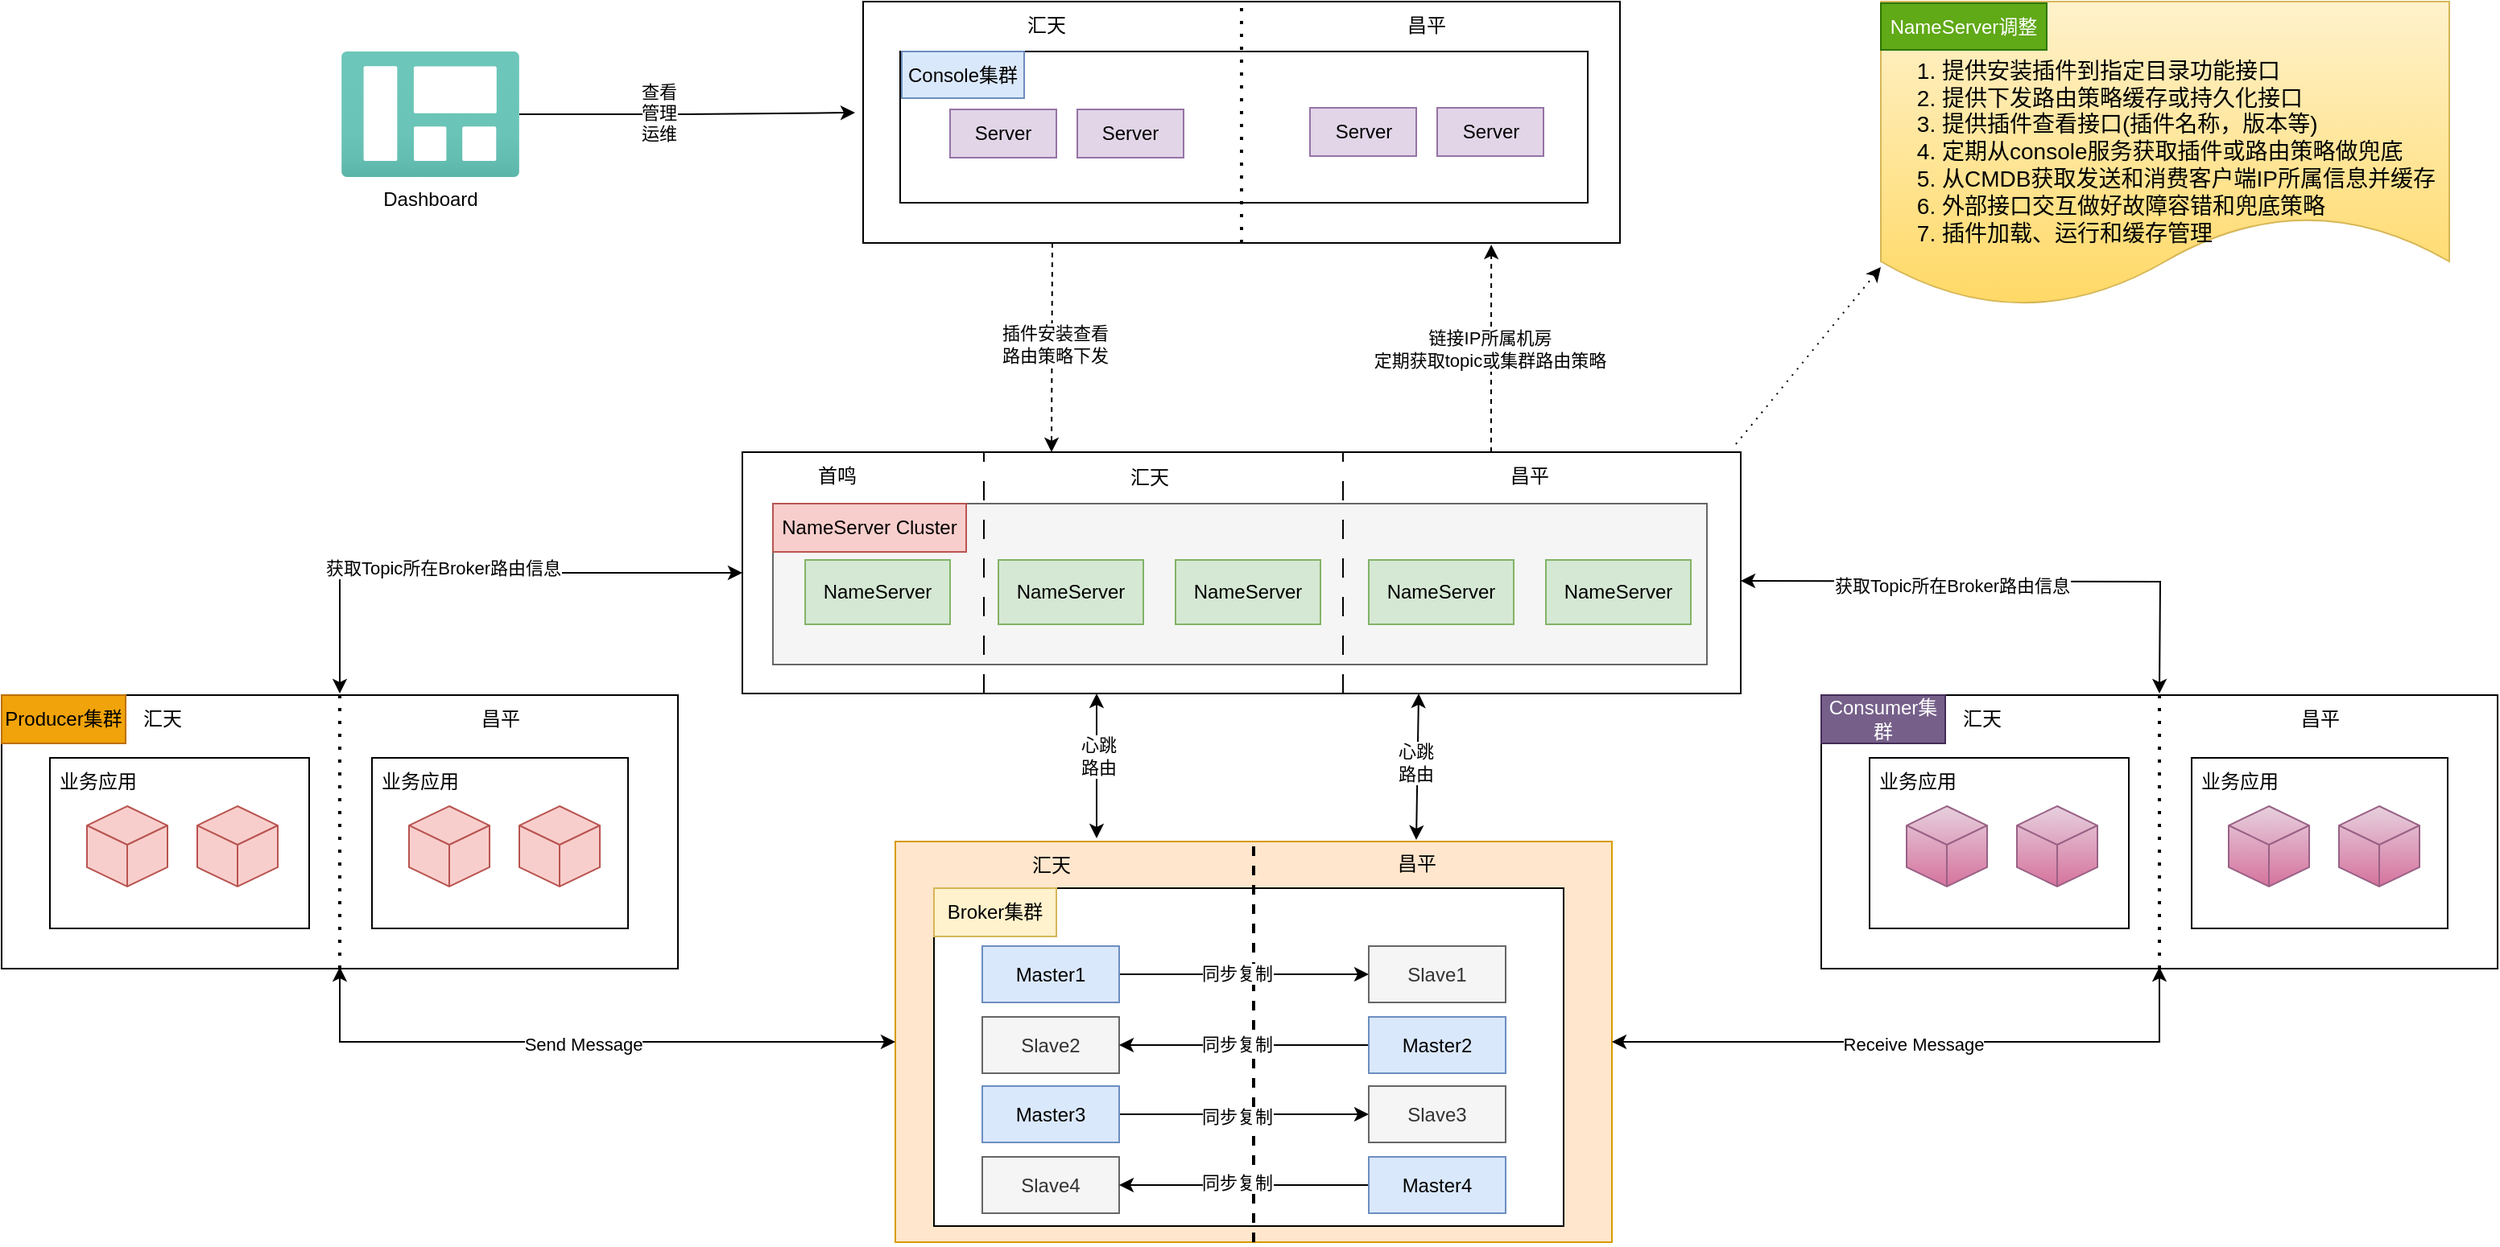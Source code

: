 <mxfile version="24.0.7" type="github">
  <diagram name="第 1 页" id="2XR303NfXYFgoQkDeR8G">
    <mxGraphModel dx="2620" dy="2049" grid="1" gridSize="10" guides="1" tooltips="1" connect="1" arrows="1" fold="1" page="1" pageScale="1" pageWidth="827" pageHeight="1169" math="0" shadow="0">
      <root>
        <mxCell id="0" />
        <mxCell id="1" parent="0" />
        <mxCell id="_uqq0Gr17QkH30L-0Scp-60" value="" style="rounded=0;whiteSpace=wrap;html=1;" parent="1" vertex="1">
          <mxGeometry x="-340" y="211" width="420" height="170" as="geometry" />
        </mxCell>
        <mxCell id="UYfxn2uQiFY9sQeeJO1W-2" value="" style="rounded=0;whiteSpace=wrap;html=1;" parent="1" vertex="1">
          <mxGeometry x="120" y="60" width="620" height="150" as="geometry" />
        </mxCell>
        <mxCell id="UYfxn2uQiFY9sQeeJO1W-11" value="首鸣" style="text;html=1;strokeColor=none;fillColor=none;align=center;verticalAlign=middle;whiteSpace=wrap;rounded=0;" parent="1" vertex="1">
          <mxGeometry x="149" y="60" width="60" height="30" as="geometry" />
        </mxCell>
        <mxCell id="UYfxn2uQiFY9sQeeJO1W-12" value="汇天" style="text;html=1;strokeColor=none;fillColor=none;align=center;verticalAlign=middle;whiteSpace=wrap;rounded=0;" parent="1" vertex="1">
          <mxGeometry x="343" y="61" width="60" height="30" as="geometry" />
        </mxCell>
        <mxCell id="UYfxn2uQiFY9sQeeJO1W-13" value="昌平" style="text;html=1;strokeColor=none;fillColor=none;align=center;verticalAlign=middle;whiteSpace=wrap;rounded=0;" parent="1" vertex="1">
          <mxGeometry x="579" y="60" width="60" height="30" as="geometry" />
        </mxCell>
        <mxCell id="UYfxn2uQiFY9sQeeJO1W-14" value="" style="rounded=0;whiteSpace=wrap;html=1;fillColor=#f5f5f5;fontColor=#333333;strokeColor=#666666;" parent="1" vertex="1">
          <mxGeometry x="139" y="92" width="580" height="100" as="geometry" />
        </mxCell>
        <mxCell id="UYfxn2uQiFY9sQeeJO1W-15" value="NameServer" style="rounded=0;whiteSpace=wrap;html=1;fillColor=#d5e8d4;strokeColor=#82b366;" parent="1" vertex="1">
          <mxGeometry x="159" y="127" width="90" height="40" as="geometry" />
        </mxCell>
        <mxCell id="UYfxn2uQiFY9sQeeJO1W-16" value="NameServer" style="rounded=0;whiteSpace=wrap;html=1;fillColor=#d5e8d4;strokeColor=#82b366;" parent="1" vertex="1">
          <mxGeometry x="279" y="127" width="90" height="40" as="geometry" />
        </mxCell>
        <mxCell id="UYfxn2uQiFY9sQeeJO1W-17" value="NameServer" style="rounded=0;whiteSpace=wrap;html=1;fillColor=#d5e8d4;strokeColor=#82b366;" parent="1" vertex="1">
          <mxGeometry x="509" y="127" width="90" height="40" as="geometry" />
        </mxCell>
        <mxCell id="UYfxn2uQiFY9sQeeJO1W-18" value="NameServer Cluster" style="text;html=1;strokeColor=#b85450;fillColor=#f8cecc;align=center;verticalAlign=middle;whiteSpace=wrap;rounded=0;" parent="1" vertex="1">
          <mxGeometry x="139" y="92" width="120" height="30" as="geometry" />
        </mxCell>
        <mxCell id="UYfxn2uQiFY9sQeeJO1W-19" value="NameServer" style="rounded=0;whiteSpace=wrap;html=1;fillColor=#d5e8d4;strokeColor=#82b366;" parent="1" vertex="1">
          <mxGeometry x="389" y="127" width="90" height="40" as="geometry" />
        </mxCell>
        <mxCell id="UYfxn2uQiFY9sQeeJO1W-20" value="NameServer" style="rounded=0;whiteSpace=wrap;html=1;fillColor=#d5e8d4;strokeColor=#82b366;" parent="1" vertex="1">
          <mxGeometry x="619" y="127" width="90" height="40" as="geometry" />
        </mxCell>
        <mxCell id="UYfxn2uQiFY9sQeeJO1W-24" value="" style="rounded=0;whiteSpace=wrap;html=1;fillColor=#ffe6cc;strokeColor=#d79b00;" parent="1" vertex="1">
          <mxGeometry x="215" y="302" width="445" height="249" as="geometry" />
        </mxCell>
        <mxCell id="UYfxn2uQiFY9sQeeJO1W-9" value="" style="endArrow=none;dashed=1;html=1;rounded=0;dashPattern=12 12;" parent="1" edge="1">
          <mxGeometry width="50" height="50" relative="1" as="geometry">
            <mxPoint x="270" y="210" as="sourcePoint" />
            <mxPoint x="270" y="60" as="targetPoint" />
          </mxGeometry>
        </mxCell>
        <mxCell id="UYfxn2uQiFY9sQeeJO1W-7" value="" style="endArrow=none;dashed=1;html=1;rounded=0;dashPattern=12 12;" parent="1" edge="1">
          <mxGeometry width="50" height="50" relative="1" as="geometry">
            <mxPoint x="493" y="210" as="sourcePoint" />
            <mxPoint x="493" y="60" as="targetPoint" />
          </mxGeometry>
        </mxCell>
        <mxCell id="_uqq0Gr17QkH30L-0Scp-15" value="" style="rounded=0;whiteSpace=wrap;html=1;" parent="1" vertex="1">
          <mxGeometry x="239" y="331" width="391" height="210" as="geometry" />
        </mxCell>
        <mxCell id="_uqq0Gr17QkH30L-0Scp-13" value="" style="endArrow=none;dashed=1;html=1;strokeWidth=2;rounded=0;entryX=0.5;entryY=0;entryDx=0;entryDy=0;exitX=0.5;exitY=1;exitDx=0;exitDy=0;" parent="1" source="UYfxn2uQiFY9sQeeJO1W-24" target="UYfxn2uQiFY9sQeeJO1W-24" edge="1">
          <mxGeometry width="50" height="50" relative="1" as="geometry">
            <mxPoint x="329" y="372" as="sourcePoint" />
            <mxPoint x="369" y="332" as="targetPoint" />
          </mxGeometry>
        </mxCell>
        <mxCell id="UYfxn2uQiFY9sQeeJO1W-31" style="edgeStyle=orthogonalEdgeStyle;rounded=0;orthogonalLoop=1;jettySize=auto;html=1;exitX=1;exitY=0.5;exitDx=0;exitDy=0;entryX=0;entryY=0.5;entryDx=0;entryDy=0;" parent="1" source="UYfxn2uQiFY9sQeeJO1W-27" target="UYfxn2uQiFY9sQeeJO1W-28" edge="1">
          <mxGeometry relative="1" as="geometry" />
        </mxCell>
        <mxCell id="_uqq0Gr17QkH30L-0Scp-97" value="同步复制" style="edgeLabel;html=1;align=center;verticalAlign=middle;resizable=0;points=[];" parent="UYfxn2uQiFY9sQeeJO1W-31" vertex="1" connectable="0">
          <mxGeometry x="-0.061" y="1" relative="1" as="geometry">
            <mxPoint as="offset" />
          </mxGeometry>
        </mxCell>
        <mxCell id="UYfxn2uQiFY9sQeeJO1W-27" value="Master1" style="rounded=0;whiteSpace=wrap;html=1;fillColor=#dae8fc;strokeColor=#6c8ebf;" parent="1" vertex="1">
          <mxGeometry x="269" y="367" width="85" height="35" as="geometry" />
        </mxCell>
        <mxCell id="UYfxn2uQiFY9sQeeJO1W-28" value="Slave1" style="rounded=0;whiteSpace=wrap;html=1;fillColor=#f5f5f5;strokeColor=#666666;fontColor=#333333;" parent="1" vertex="1">
          <mxGeometry x="509" y="367" width="85" height="35" as="geometry" />
        </mxCell>
        <mxCell id="UYfxn2uQiFY9sQeeJO1W-29" value="Slave2" style="rounded=0;whiteSpace=wrap;html=1;fillColor=#f5f5f5;fontColor=#333333;strokeColor=#666666;" parent="1" vertex="1">
          <mxGeometry x="269" y="411" width="85" height="35" as="geometry" />
        </mxCell>
        <mxCell id="UYfxn2uQiFY9sQeeJO1W-32" value="" style="edgeStyle=orthogonalEdgeStyle;rounded=0;orthogonalLoop=1;jettySize=auto;html=1;" parent="1" source="UYfxn2uQiFY9sQeeJO1W-30" target="UYfxn2uQiFY9sQeeJO1W-29" edge="1">
          <mxGeometry relative="1" as="geometry" />
        </mxCell>
        <mxCell id="_uqq0Gr17QkH30L-0Scp-98" value="同步复制" style="edgeLabel;html=1;align=center;verticalAlign=middle;resizable=0;points=[];" parent="UYfxn2uQiFY9sQeeJO1W-32" vertex="1" connectable="0">
          <mxGeometry x="0.061" y="-1" relative="1" as="geometry">
            <mxPoint as="offset" />
          </mxGeometry>
        </mxCell>
        <mxCell id="UYfxn2uQiFY9sQeeJO1W-30" value="Master2" style="rounded=0;whiteSpace=wrap;html=1;fillColor=#dae8fc;strokeColor=#6c8ebf;" parent="1" vertex="1">
          <mxGeometry x="509" y="411" width="85" height="35" as="geometry" />
        </mxCell>
        <mxCell id="UYfxn2uQiFY9sQeeJO1W-34" value="Broker集群" style="text;html=1;strokeColor=#d6b656;fillColor=#fff2cc;align=center;verticalAlign=middle;whiteSpace=wrap;rounded=0;" parent="1" vertex="1">
          <mxGeometry x="239" y="331" width="76" height="30" as="geometry" />
        </mxCell>
        <mxCell id="_uqq0Gr17QkH30L-0Scp-16" value="汇天" style="text;html=1;align=center;verticalAlign=middle;whiteSpace=wrap;rounded=0;" parent="1" vertex="1">
          <mxGeometry x="282" y="302" width="60" height="30" as="geometry" />
        </mxCell>
        <mxCell id="_uqq0Gr17QkH30L-0Scp-17" value="昌平" style="text;html=1;align=center;verticalAlign=middle;whiteSpace=wrap;rounded=0;" parent="1" vertex="1">
          <mxGeometry x="509" y="301" width="60" height="30" as="geometry" />
        </mxCell>
        <mxCell id="_uqq0Gr17QkH30L-0Scp-27" value="" style="rounded=0;whiteSpace=wrap;html=1;" parent="1" vertex="1">
          <mxGeometry x="195" y="-220" width="470" height="150" as="geometry" />
        </mxCell>
        <mxCell id="_uqq0Gr17QkH30L-0Scp-28" value="" style="endArrow=none;dashed=1;html=1;dashPattern=1 3;strokeWidth=2;rounded=0;" parent="1" source="_uqq0Gr17QkH30L-0Scp-27" edge="1">
          <mxGeometry width="50" height="50" relative="1" as="geometry">
            <mxPoint x="385" y="-170" as="sourcePoint" />
            <mxPoint x="435" y="-220" as="targetPoint" />
          </mxGeometry>
        </mxCell>
        <mxCell id="_uqq0Gr17QkH30L-0Scp-29" value="汇天" style="text;html=1;align=center;verticalAlign=middle;whiteSpace=wrap;rounded=0;" parent="1" vertex="1">
          <mxGeometry x="279" y="-220" width="60" height="30" as="geometry" />
        </mxCell>
        <mxCell id="_uqq0Gr17QkH30L-0Scp-30" value="昌平" style="text;html=1;align=center;verticalAlign=middle;whiteSpace=wrap;rounded=0;" parent="1" vertex="1">
          <mxGeometry x="515" y="-220" width="60" height="30" as="geometry" />
        </mxCell>
        <mxCell id="_uqq0Gr17QkH30L-0Scp-31" value="" style="rounded=0;whiteSpace=wrap;html=1;" parent="1" vertex="1">
          <mxGeometry x="218" y="-189" width="427" height="94" as="geometry" />
        </mxCell>
        <mxCell id="_uqq0Gr17QkH30L-0Scp-32" value="" style="endArrow=none;dashed=1;html=1;dashPattern=1 3;strokeWidth=2;rounded=0;exitX=0.5;exitY=1;exitDx=0;exitDy=0;entryX=0.5;entryY=0;entryDx=0;entryDy=0;" parent="1" source="_uqq0Gr17QkH30L-0Scp-27" target="_uqq0Gr17QkH30L-0Scp-27" edge="1">
          <mxGeometry width="50" height="50" relative="1" as="geometry">
            <mxPoint x="375" y="-160" as="sourcePoint" />
            <mxPoint x="425" y="-210" as="targetPoint" />
          </mxGeometry>
        </mxCell>
        <mxCell id="_uqq0Gr17QkH30L-0Scp-33" value="Console集群" style="rounded=0;whiteSpace=wrap;html=1;fillColor=#dae8fc;strokeColor=#6c8ebf;" parent="1" vertex="1">
          <mxGeometry x="219" y="-189" width="76" height="29" as="geometry" />
        </mxCell>
        <mxCell id="_uqq0Gr17QkH30L-0Scp-34" value="Server" style="rounded=0;whiteSpace=wrap;html=1;fillColor=#e1d5e7;strokeColor=#9673a6;" parent="1" vertex="1">
          <mxGeometry x="249" y="-153" width="66" height="30" as="geometry" />
        </mxCell>
        <mxCell id="_uqq0Gr17QkH30L-0Scp-35" value="Server" style="rounded=0;whiteSpace=wrap;html=1;fillColor=#e1d5e7;strokeColor=#9673a6;" parent="1" vertex="1">
          <mxGeometry x="328" y="-153" width="66" height="30" as="geometry" />
        </mxCell>
        <mxCell id="_uqq0Gr17QkH30L-0Scp-36" value="Server" style="rounded=0;whiteSpace=wrap;html=1;fillColor=#e1d5e7;strokeColor=#9673a6;" parent="1" vertex="1">
          <mxGeometry x="472.5" y="-154" width="66" height="30" as="geometry" />
        </mxCell>
        <mxCell id="_uqq0Gr17QkH30L-0Scp-37" value="Server" style="rounded=0;whiteSpace=wrap;html=1;fillColor=#e1d5e7;strokeColor=#9673a6;" parent="1" vertex="1">
          <mxGeometry x="551.5" y="-154" width="66" height="30" as="geometry" />
        </mxCell>
        <mxCell id="_uqq0Gr17QkH30L-0Scp-38" style="edgeStyle=orthogonalEdgeStyle;rounded=0;orthogonalLoop=1;jettySize=auto;html=1;exitX=0.25;exitY=1;exitDx=0;exitDy=0;dashed=1;" parent="1" source="_uqq0Gr17QkH30L-0Scp-27" edge="1">
          <mxGeometry relative="1" as="geometry">
            <mxPoint x="312" y="60" as="targetPoint" />
          </mxGeometry>
        </mxCell>
        <mxCell id="_uqq0Gr17QkH30L-0Scp-41" value="插件安装查看&lt;br&gt;路由策略下发" style="edgeLabel;html=1;align=center;verticalAlign=middle;resizable=0;points=[];" parent="_uqq0Gr17QkH30L-0Scp-38" vertex="1" connectable="0">
          <mxGeometry x="-0.218" y="1" relative="1" as="geometry">
            <mxPoint y="12" as="offset" />
          </mxGeometry>
        </mxCell>
        <mxCell id="_uqq0Gr17QkH30L-0Scp-43" style="edgeStyle=orthogonalEdgeStyle;rounded=0;orthogonalLoop=1;jettySize=auto;html=1;exitX=0.75;exitY=0;exitDx=0;exitDy=0;entryX=0.83;entryY=1.007;entryDx=0;entryDy=0;entryPerimeter=0;dashed=1;" parent="1" source="UYfxn2uQiFY9sQeeJO1W-2" target="_uqq0Gr17QkH30L-0Scp-27" edge="1">
          <mxGeometry relative="1" as="geometry" />
        </mxCell>
        <mxCell id="_uqq0Gr17QkH30L-0Scp-44" value="链接IP所属机房&lt;br&gt;定期获取topic或集群路由策略" style="edgeLabel;html=1;align=center;verticalAlign=middle;resizable=0;points=[];" parent="_uqq0Gr17QkH30L-0Scp-43" vertex="1" connectable="0">
          <mxGeometry x="-0.024" y="1" relative="1" as="geometry">
            <mxPoint y="-1" as="offset" />
          </mxGeometry>
        </mxCell>
        <mxCell id="_uqq0Gr17QkH30L-0Scp-45" value="" style="endArrow=classic;startArrow=classic;html=1;rounded=0;" parent="1" edge="1">
          <mxGeometry width="50" height="50" relative="1" as="geometry">
            <mxPoint x="340" y="300" as="sourcePoint" />
            <mxPoint x="340" y="210" as="targetPoint" />
          </mxGeometry>
        </mxCell>
        <mxCell id="_uqq0Gr17QkH30L-0Scp-50" value="心跳&lt;br&gt;路由" style="edgeLabel;html=1;align=center;verticalAlign=middle;resizable=0;points=[];" parent="_uqq0Gr17QkH30L-0Scp-45" vertex="1" connectable="0">
          <mxGeometry x="0.15" y="-3" relative="1" as="geometry">
            <mxPoint x="-2" as="offset" />
          </mxGeometry>
        </mxCell>
        <mxCell id="_uqq0Gr17QkH30L-0Scp-48" value="" style="endArrow=classic;startArrow=classic;html=1;rounded=0;" parent="1" edge="1">
          <mxGeometry width="50" height="50" relative="1" as="geometry">
            <mxPoint x="538.5" y="301" as="sourcePoint" />
            <mxPoint x="540" y="210" as="targetPoint" />
          </mxGeometry>
        </mxCell>
        <mxCell id="_uqq0Gr17QkH30L-0Scp-51" value="心跳&lt;br&gt;路由" style="edgeLabel;html=1;align=center;verticalAlign=middle;resizable=0;points=[];" parent="_uqq0Gr17QkH30L-0Scp-48" vertex="1" connectable="0">
          <mxGeometry x="0.077" y="-1" relative="1" as="geometry">
            <mxPoint x="-3" y="1" as="offset" />
          </mxGeometry>
        </mxCell>
        <mxCell id="_uqq0Gr17QkH30L-0Scp-52" value="" style="rounded=0;whiteSpace=wrap;html=1;" parent="1" vertex="1">
          <mxGeometry x="-310" y="250" width="161" height="106" as="geometry" />
        </mxCell>
        <mxCell id="_uqq0Gr17QkH30L-0Scp-53" value="" style="html=1;shape=mxgraph.basic.isocube;isoAngle=15;fillColor=#f8cecc;strokeColor=#b85450;" parent="1" vertex="1">
          <mxGeometry x="-218.5" y="280" width="50" height="50" as="geometry" />
        </mxCell>
        <mxCell id="_uqq0Gr17QkH30L-0Scp-54" value="" style="html=1;shape=mxgraph.basic.isocube;isoAngle=15;fillColor=#f8cecc;strokeColor=#b85450;" parent="1" vertex="1">
          <mxGeometry x="-287" y="280" width="50" height="50" as="geometry" />
        </mxCell>
        <mxCell id="_uqq0Gr17QkH30L-0Scp-55" value="" style="rounded=0;whiteSpace=wrap;html=1;" parent="1" vertex="1">
          <mxGeometry x="-110" y="250" width="159" height="106" as="geometry" />
        </mxCell>
        <mxCell id="_uqq0Gr17QkH30L-0Scp-56" value="" style="html=1;shape=mxgraph.basic.isocube;isoAngle=15;fillColor=#f8cecc;strokeColor=#b85450;" parent="1" vertex="1">
          <mxGeometry x="-18.5" y="280" width="50" height="50" as="geometry" />
        </mxCell>
        <mxCell id="_uqq0Gr17QkH30L-0Scp-57" value="" style="html=1;shape=mxgraph.basic.isocube;isoAngle=15;fillColor=#f8cecc;strokeColor=#b85450;" parent="1" vertex="1">
          <mxGeometry x="-87" y="280" width="50" height="50" as="geometry" />
        </mxCell>
        <mxCell id="_uqq0Gr17QkH30L-0Scp-58" value="业务应用" style="text;html=1;strokeColor=none;fillColor=none;align=center;verticalAlign=middle;whiteSpace=wrap;rounded=0;" parent="1" vertex="1">
          <mxGeometry x="-310" y="250" width="60" height="30" as="geometry" />
        </mxCell>
        <mxCell id="_uqq0Gr17QkH30L-0Scp-59" value="业务应用" style="text;html=1;strokeColor=none;fillColor=none;align=center;verticalAlign=middle;whiteSpace=wrap;rounded=0;" parent="1" vertex="1">
          <mxGeometry x="-110" y="250" width="60" height="30" as="geometry" />
        </mxCell>
        <mxCell id="_uqq0Gr17QkH30L-0Scp-61" style="edgeStyle=orthogonalEdgeStyle;rounded=0;orthogonalLoop=1;jettySize=auto;html=1;exitX=1;exitY=0.5;exitDx=0;exitDy=0;entryX=0;entryY=0.5;entryDx=0;entryDy=0;" parent="1" source="_uqq0Gr17QkH30L-0Scp-62" target="_uqq0Gr17QkH30L-0Scp-63" edge="1">
          <mxGeometry relative="1" as="geometry" />
        </mxCell>
        <mxCell id="_uqq0Gr17QkH30L-0Scp-99" value="同步复制" style="edgeLabel;html=1;align=center;verticalAlign=middle;resizable=0;points=[];" parent="_uqq0Gr17QkH30L-0Scp-61" vertex="1" connectable="0">
          <mxGeometry x="-0.093" y="-1" relative="1" as="geometry">
            <mxPoint x="2" as="offset" />
          </mxGeometry>
        </mxCell>
        <mxCell id="_uqq0Gr17QkH30L-0Scp-62" value="Master3" style="rounded=0;whiteSpace=wrap;html=1;fillColor=#dae8fc;strokeColor=#6c8ebf;" parent="1" vertex="1">
          <mxGeometry x="269" y="454" width="85" height="35" as="geometry" />
        </mxCell>
        <mxCell id="_uqq0Gr17QkH30L-0Scp-63" value="Slave3" style="rounded=0;whiteSpace=wrap;html=1;fillColor=#f5f5f5;strokeColor=#666666;fontColor=#333333;" parent="1" vertex="1">
          <mxGeometry x="509" y="454" width="85" height="35" as="geometry" />
        </mxCell>
        <mxCell id="_uqq0Gr17QkH30L-0Scp-64" value="Slave4" style="rounded=0;whiteSpace=wrap;html=1;fillColor=#f5f5f5;fontColor=#333333;strokeColor=#666666;" parent="1" vertex="1">
          <mxGeometry x="269" y="498" width="85" height="35" as="geometry" />
        </mxCell>
        <mxCell id="_uqq0Gr17QkH30L-0Scp-65" value="" style="edgeStyle=orthogonalEdgeStyle;rounded=0;orthogonalLoop=1;jettySize=auto;html=1;" parent="1" source="_uqq0Gr17QkH30L-0Scp-66" target="_uqq0Gr17QkH30L-0Scp-64" edge="1">
          <mxGeometry relative="1" as="geometry" />
        </mxCell>
        <mxCell id="_uqq0Gr17QkH30L-0Scp-100" value="同步复制" style="edgeLabel;html=1;align=center;verticalAlign=middle;resizable=0;points=[];" parent="_uqq0Gr17QkH30L-0Scp-65" vertex="1" connectable="0">
          <mxGeometry x="0.061" y="-2" relative="1" as="geometry">
            <mxPoint as="offset" />
          </mxGeometry>
        </mxCell>
        <mxCell id="_uqq0Gr17QkH30L-0Scp-66" value="Master4" style="rounded=0;whiteSpace=wrap;html=1;fillColor=#dae8fc;strokeColor=#6c8ebf;" parent="1" vertex="1">
          <mxGeometry x="509" y="498" width="85" height="35" as="geometry" />
        </mxCell>
        <mxCell id="_uqq0Gr17QkH30L-0Scp-67" value="" style="endArrow=none;dashed=1;html=1;dashPattern=1 3;strokeWidth=2;rounded=0;exitX=0.5;exitY=1;exitDx=0;exitDy=0;entryX=0.5;entryY=0;entryDx=0;entryDy=0;" parent="1" source="_uqq0Gr17QkH30L-0Scp-60" target="_uqq0Gr17QkH30L-0Scp-60" edge="1">
          <mxGeometry width="50" height="50" relative="1" as="geometry">
            <mxPoint x="-180" y="271" as="sourcePoint" />
            <mxPoint x="-130" y="221" as="targetPoint" />
          </mxGeometry>
        </mxCell>
        <mxCell id="_uqq0Gr17QkH30L-0Scp-68" value="汇天" style="text;html=1;align=center;verticalAlign=middle;whiteSpace=wrap;rounded=0;" parent="1" vertex="1">
          <mxGeometry x="-270" y="211" width="60" height="30" as="geometry" />
        </mxCell>
        <mxCell id="_uqq0Gr17QkH30L-0Scp-69" value="昌平" style="text;html=1;align=center;verticalAlign=middle;whiteSpace=wrap;rounded=0;" parent="1" vertex="1">
          <mxGeometry x="-60.5" y="211" width="60" height="30" as="geometry" />
        </mxCell>
        <mxCell id="_uqq0Gr17QkH30L-0Scp-71" value="Producer集群" style="text;html=1;align=center;verticalAlign=middle;whiteSpace=wrap;rounded=0;fillColor=#f0a30a;strokeColor=#BD7000;fontColor=#000000;" parent="1" vertex="1">
          <mxGeometry x="-340" y="211" width="77" height="30" as="geometry" />
        </mxCell>
        <mxCell id="_uqq0Gr17QkH30L-0Scp-72" value="" style="endArrow=classic;startArrow=classic;html=1;rounded=0;entryX=0;entryY=0.5;entryDx=0;entryDy=0;edgeStyle=orthogonalEdgeStyle;" parent="1" target="UYfxn2uQiFY9sQeeJO1W-2" edge="1">
          <mxGeometry width="50" height="50" relative="1" as="geometry">
            <mxPoint x="-130" y="210" as="sourcePoint" />
            <mxPoint x="-80" y="180" as="targetPoint" />
            <Array as="points">
              <mxPoint x="-130" y="135" />
            </Array>
          </mxGeometry>
        </mxCell>
        <mxCell id="_uqq0Gr17QkH30L-0Scp-76" value="获取Topic所在Broker路由信息" style="edgeLabel;html=1;align=center;verticalAlign=middle;resizable=0;points=[];" parent="_uqq0Gr17QkH30L-0Scp-72" vertex="1" connectable="0">
          <mxGeometry x="-0.145" y="3" relative="1" as="geometry">
            <mxPoint as="offset" />
          </mxGeometry>
        </mxCell>
        <mxCell id="_uqq0Gr17QkH30L-0Scp-74" value="" style="endArrow=classic;startArrow=classic;html=1;rounded=0;exitX=0;exitY=0.5;exitDx=0;exitDy=0;edgeStyle=orthogonalEdgeStyle;" parent="1" source="UYfxn2uQiFY9sQeeJO1W-24" edge="1">
          <mxGeometry width="50" height="50" relative="1" as="geometry">
            <mxPoint x="-180" y="430" as="sourcePoint" />
            <mxPoint x="-130" y="380" as="targetPoint" />
            <Array as="points">
              <mxPoint x="-130" y="427" />
            </Array>
          </mxGeometry>
        </mxCell>
        <mxCell id="_uqq0Gr17QkH30L-0Scp-75" value="Send Message" style="edgeLabel;html=1;align=center;verticalAlign=middle;resizable=0;points=[];" parent="_uqq0Gr17QkH30L-0Scp-74" vertex="1" connectable="0">
          <mxGeometry x="-0.009" y="1" relative="1" as="geometry">
            <mxPoint as="offset" />
          </mxGeometry>
        </mxCell>
        <mxCell id="_uqq0Gr17QkH30L-0Scp-77" value="" style="rounded=0;whiteSpace=wrap;html=1;" parent="1" vertex="1">
          <mxGeometry x="790" y="211" width="420" height="170" as="geometry" />
        </mxCell>
        <mxCell id="_uqq0Gr17QkH30L-0Scp-78" value="" style="rounded=0;whiteSpace=wrap;html=1;" parent="1" vertex="1">
          <mxGeometry x="820" y="250" width="161" height="106" as="geometry" />
        </mxCell>
        <mxCell id="_uqq0Gr17QkH30L-0Scp-79" value="" style="html=1;shape=mxgraph.basic.isocube;isoAngle=15;fillColor=#e6d0de;strokeColor=#996185;gradientColor=#d5739d;" parent="1" vertex="1">
          <mxGeometry x="911.5" y="280" width="50" height="50" as="geometry" />
        </mxCell>
        <mxCell id="_uqq0Gr17QkH30L-0Scp-80" value="" style="html=1;shape=mxgraph.basic.isocube;isoAngle=15;fillColor=#e6d0de;strokeColor=#996185;gradientColor=#d5739d;" parent="1" vertex="1">
          <mxGeometry x="843" y="280" width="50" height="50" as="geometry" />
        </mxCell>
        <mxCell id="_uqq0Gr17QkH30L-0Scp-81" value="" style="rounded=0;whiteSpace=wrap;html=1;" parent="1" vertex="1">
          <mxGeometry x="1020" y="250" width="159" height="106" as="geometry" />
        </mxCell>
        <mxCell id="_uqq0Gr17QkH30L-0Scp-82" value="" style="html=1;shape=mxgraph.basic.isocube;isoAngle=15;fillColor=#e6d0de;strokeColor=#996185;gradientColor=#d5739d;" parent="1" vertex="1">
          <mxGeometry x="1111.5" y="280" width="50" height="50" as="geometry" />
        </mxCell>
        <mxCell id="_uqq0Gr17QkH30L-0Scp-83" value="" style="html=1;shape=mxgraph.basic.isocube;isoAngle=15;fillColor=#e6d0de;strokeColor=#996185;gradientColor=#d5739d;" parent="1" vertex="1">
          <mxGeometry x="1043" y="280" width="50" height="50" as="geometry" />
        </mxCell>
        <mxCell id="_uqq0Gr17QkH30L-0Scp-84" value="业务应用" style="text;html=1;strokeColor=none;fillColor=none;align=center;verticalAlign=middle;whiteSpace=wrap;rounded=0;" parent="1" vertex="1">
          <mxGeometry x="820" y="250" width="60" height="30" as="geometry" />
        </mxCell>
        <mxCell id="_uqq0Gr17QkH30L-0Scp-85" value="业务应用" style="text;html=1;strokeColor=none;fillColor=none;align=center;verticalAlign=middle;whiteSpace=wrap;rounded=0;" parent="1" vertex="1">
          <mxGeometry x="1020" y="250" width="60" height="30" as="geometry" />
        </mxCell>
        <mxCell id="_uqq0Gr17QkH30L-0Scp-86" value="" style="endArrow=none;dashed=1;html=1;dashPattern=1 3;strokeWidth=2;rounded=0;exitX=0.5;exitY=1;exitDx=0;exitDy=0;entryX=0.5;entryY=0;entryDx=0;entryDy=0;" parent="1" source="_uqq0Gr17QkH30L-0Scp-77" target="_uqq0Gr17QkH30L-0Scp-77" edge="1">
          <mxGeometry width="50" height="50" relative="1" as="geometry">
            <mxPoint x="950" y="271" as="sourcePoint" />
            <mxPoint x="1000" y="221" as="targetPoint" />
          </mxGeometry>
        </mxCell>
        <mxCell id="_uqq0Gr17QkH30L-0Scp-87" value="汇天" style="text;html=1;align=center;verticalAlign=middle;whiteSpace=wrap;rounded=0;" parent="1" vertex="1">
          <mxGeometry x="860" y="211" width="60" height="30" as="geometry" />
        </mxCell>
        <mxCell id="_uqq0Gr17QkH30L-0Scp-88" value="昌平" style="text;html=1;align=center;verticalAlign=middle;whiteSpace=wrap;rounded=0;" parent="1" vertex="1">
          <mxGeometry x="1069.5" y="211" width="60" height="30" as="geometry" />
        </mxCell>
        <mxCell id="_uqq0Gr17QkH30L-0Scp-89" value="Consumer集群" style="text;html=1;align=center;verticalAlign=middle;whiteSpace=wrap;rounded=0;fillColor=#76608a;strokeColor=#432D57;fontColor=#ffffff;" parent="1" vertex="1">
          <mxGeometry x="790" y="211" width="77" height="30" as="geometry" />
        </mxCell>
        <mxCell id="_uqq0Gr17QkH30L-0Scp-91" value="" style="endArrow=classic;startArrow=classic;html=1;rounded=0;edgeStyle=orthogonalEdgeStyle;" parent="1" edge="1">
          <mxGeometry width="50" height="50" relative="1" as="geometry">
            <mxPoint x="740" y="140" as="sourcePoint" />
            <mxPoint x="1000" y="210" as="targetPoint" />
          </mxGeometry>
        </mxCell>
        <mxCell id="_uqq0Gr17QkH30L-0Scp-93" value="获取Topic所在Broker路由信息" style="edgeLabel;html=1;align=center;verticalAlign=middle;resizable=0;points=[];" parent="_uqq0Gr17QkH30L-0Scp-91" vertex="1" connectable="0">
          <mxGeometry x="-0.21" y="-2" relative="1" as="geometry">
            <mxPoint as="offset" />
          </mxGeometry>
        </mxCell>
        <mxCell id="_uqq0Gr17QkH30L-0Scp-94" value="" style="endArrow=classic;startArrow=classic;html=1;rounded=0;exitX=1;exitY=0.5;exitDx=0;exitDy=0;edgeStyle=orthogonalEdgeStyle;" parent="1" source="UYfxn2uQiFY9sQeeJO1W-24" edge="1">
          <mxGeometry width="50" height="50" relative="1" as="geometry">
            <mxPoint x="950" y="430" as="sourcePoint" />
            <mxPoint x="1000" y="380" as="targetPoint" />
            <Array as="points">
              <mxPoint x="1000" y="427" />
            </Array>
          </mxGeometry>
        </mxCell>
        <mxCell id="_uqq0Gr17QkH30L-0Scp-95" value="Receive Message" style="edgeLabel;html=1;align=center;verticalAlign=middle;resizable=0;points=[];" parent="_uqq0Gr17QkH30L-0Scp-94" vertex="1" connectable="0">
          <mxGeometry x="-0.036" y="-1" relative="1" as="geometry">
            <mxPoint as="offset" />
          </mxGeometry>
        </mxCell>
        <mxCell id="_uqq0Gr17QkH30L-0Scp-104" style="edgeStyle=orthogonalEdgeStyle;rounded=0;orthogonalLoop=1;jettySize=auto;html=1;" parent="1" source="_uqq0Gr17QkH30L-0Scp-103" edge="1">
          <mxGeometry relative="1" as="geometry">
            <mxPoint x="190.0" y="-151" as="targetPoint" />
          </mxGeometry>
        </mxCell>
        <mxCell id="_uqq0Gr17QkH30L-0Scp-107" value="查看&lt;br&gt;管理&lt;br&gt;运维" style="edgeLabel;html=1;align=center;verticalAlign=middle;resizable=0;points=[];" parent="_uqq0Gr17QkH30L-0Scp-104" vertex="1" connectable="0">
          <mxGeometry x="-0.172" y="1" relative="1" as="geometry">
            <mxPoint as="offset" />
          </mxGeometry>
        </mxCell>
        <mxCell id="_uqq0Gr17QkH30L-0Scp-103" value="Dashboard" style="image;aspect=fixed;html=1;points=[];align=center;fontSize=12;image=img/lib/azure2/general/Dashboard.svg;" parent="1" vertex="1">
          <mxGeometry x="-129" y="-189" width="110.5" height="78" as="geometry" />
        </mxCell>
        <mxCell id="_uqq0Gr17QkH30L-0Scp-108" value="&lt;div&gt;&lt;br&gt;&lt;/div&gt;" style="shape=document;whiteSpace=wrap;html=1;boundedLbl=1;align=left;fillColor=#fff2cc;strokeColor=#d6b656;gradientColor=#ffd966;" parent="1" vertex="1">
          <mxGeometry x="827" y="-220" width="353" height="190" as="geometry" />
        </mxCell>
        <mxCell id="_uqq0Gr17QkH30L-0Scp-109" value="" style="endArrow=classic;html=1;rounded=0;dashed=1;dashPattern=1 4;" parent="1" edge="1">
          <mxGeometry width="50" height="50" relative="1" as="geometry">
            <mxPoint x="737" y="55" as="sourcePoint" />
            <mxPoint x="827" y="-55" as="targetPoint" />
          </mxGeometry>
        </mxCell>
        <mxCell id="_uqq0Gr17QkH30L-0Scp-110" value="NameServer调整" style="text;html=1;align=center;verticalAlign=middle;whiteSpace=wrap;rounded=0;fillColor=#60a917;fontColor=#ffffff;strokeColor=#2D7600;" parent="1" vertex="1">
          <mxGeometry x="827" y="-219" width="103" height="29" as="geometry" />
        </mxCell>
        <mxCell id="_uqq0Gr17QkH30L-0Scp-111" value="&lt;h1 style=&quot;margin-top: 0px;&quot;&gt;&lt;br&gt;&lt;/h1&gt;" style="text;html=1;whiteSpace=wrap;overflow=hidden;rounded=0;" parent="1" vertex="1">
          <mxGeometry x="843" y="-175" width="180" height="120" as="geometry" />
        </mxCell>
        <mxCell id="_uqq0Gr17QkH30L-0Scp-112" value="&lt;ol style=&quot;font-size: 14px;&quot;&gt;&lt;li&gt;提供安装插件到指定目录功能接口&lt;/li&gt;&lt;li&gt;提供下发路由策略缓存或持久化接口&lt;/li&gt;&lt;li&gt;提供插件查看接口(插件名称，版本等)&lt;/li&gt;&lt;li&gt;定期从console服务获取插件或路由策略做兜底&lt;/li&gt;&lt;li&gt;从CMDB获取发送和消费客户端IP所属信息并缓存&lt;/li&gt;&lt;li&gt;外部接口交互做好故障容错和兜底策略&lt;/li&gt;&lt;li&gt;插件加载、运行和缓存管理&lt;/li&gt;&lt;/ol&gt;" style="text;html=1;align=left;verticalAlign=middle;whiteSpace=wrap;rounded=0;" parent="1" vertex="1">
          <mxGeometry x="823" y="-185" width="353" height="115" as="geometry" />
        </mxCell>
      </root>
    </mxGraphModel>
  </diagram>
</mxfile>
